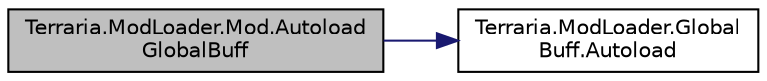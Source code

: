digraph "Terraria.ModLoader.Mod.AutoloadGlobalBuff"
{
  edge [fontname="Helvetica",fontsize="10",labelfontname="Helvetica",labelfontsize="10"];
  node [fontname="Helvetica",fontsize="10",shape=record];
  rankdir="LR";
  Node118 [label="Terraria.ModLoader.Mod.Autoload\lGlobalBuff",height=0.2,width=0.4,color="black", fillcolor="grey75", style="filled", fontcolor="black"];
  Node118 -> Node119 [color="midnightblue",fontsize="10",style="solid",fontname="Helvetica"];
  Node119 [label="Terraria.ModLoader.Global\lBuff.Autoload",height=0.2,width=0.4,color="black", fillcolor="white", style="filled",URL="$class_terraria_1_1_mod_loader_1_1_global_buff.html#a7af3bfce3cc87194ded5534df2ddad03",tooltip="Allows you to automatically load a GlobalBuff instead of using Mod.AddGlobalBuff. Return true to allo..."];
}
